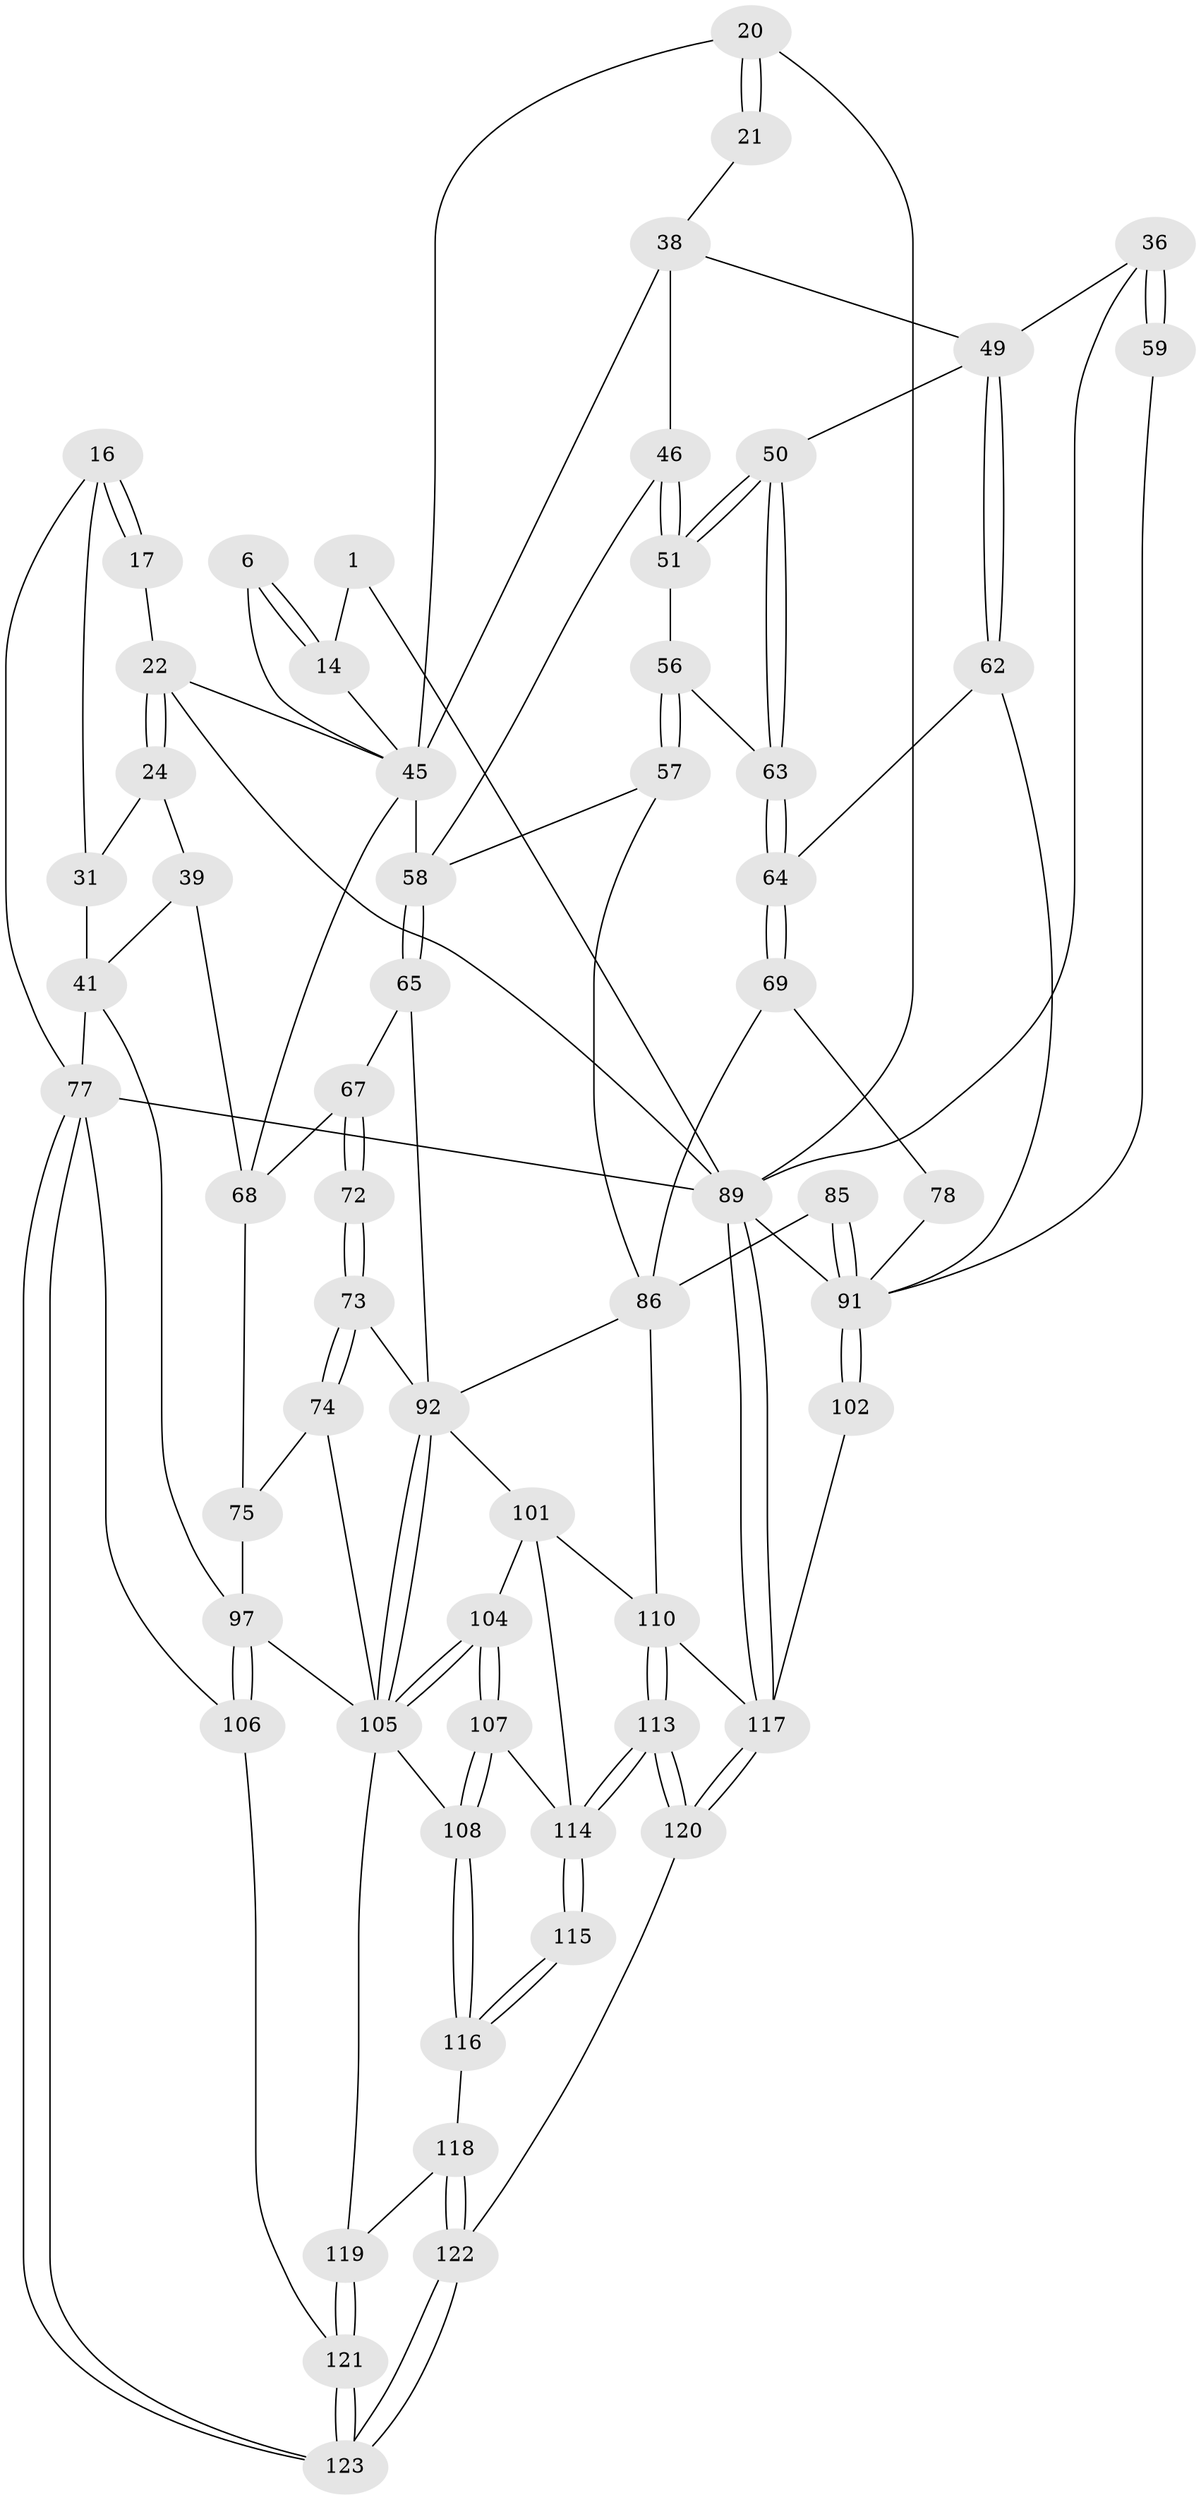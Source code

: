 // original degree distribution, {3: 0.024390243902439025, 4: 0.21138211382113822, 6: 0.2032520325203252, 5: 0.5609756097560976}
// Generated by graph-tools (version 1.1) at 2025/59/03/09/25 04:59:49]
// undirected, 61 vertices, 138 edges
graph export_dot {
graph [start="1"]
  node [color=gray90,style=filled];
  1 [pos="+0.38909732587575296+0"];
  6 [pos="+0.35908312169852163+0.17613562286787826"];
  14 [pos="+0.5221808946760246+0.07318617279167883",super="+5"];
  16 [pos="+0.04956049615387302+0.14603729929379755"];
  17 [pos="+0.07779837517611028+0.13068869518793183"];
  20 [pos="+0.8798579921129176+0.15226215737961704",super="+11+12"];
  21 [pos="+0.8185582602314316+0.22895357010015147"];
  22 [pos="+0.14307341164096415+0.16146965919682113",super="+10"];
  24 [pos="+0.18888245880404483+0.25080186894504",super="+23"];
  31 [pos="+0.07743472161103558+0.21165754774720189",super="+30"];
  36 [pos="+0.9223025573221348+0.37089464401284994",super="+34+35"];
  38 [pos="+0.8285432328126692+0.3043780744185036",super="+29"];
  39 [pos="+0.24913318241843185+0.3489760834624731"];
  41 [pos="+0.11594984275192845+0.3436110707946064",super="+40+32"];
  45 [pos="+0.5103162015144961+0.3964453064237495",super="+26+27"];
  46 [pos="+0.8168763337368924+0.31689493730046797",super="+43"];
  49 [pos="+0.8738050930649838+0.44854118871418386",super="+37"];
  50 [pos="+0.8408926659372622+0.45789723136757354"];
  51 [pos="+0.7632548964018067+0.4129750115077356"];
  56 [pos="+0.7507589202789753+0.42318767077785124"];
  57 [pos="+0.6170482584558602+0.48206462384461735"];
  58 [pos="+0.5808905992811345+0.45317439871613213",super="+44"];
  59 [pos="+1+0.43187006088639535"];
  62 [pos="+0.8964533670741932+0.5385643271033109"];
  63 [pos="+0.8105896746883566+0.5035365206550075"];
  64 [pos="+0.8103366937778532+0.5058468224843072"];
  65 [pos="+0.4648935716025703+0.5724648188893062"];
  67 [pos="+0.3928021193067103+0.5292368275571661",super="+66"];
  68 [pos="+0.3883671480217996+0.5204093511893436",super="+47+48"];
  69 [pos="+0.7559984010547491+0.5627766675117911"];
  72 [pos="+0.32651997437594865+0.6261320900576052"];
  73 [pos="+0.3226117568963664+0.6289681308113753"];
  74 [pos="+0.26004090925107015+0.6394888750661335"];
  75 [pos="+0.2553408881546886+0.6375257908515847",super="+71+55"];
  77 [pos="+0+1",super="+15+33"];
  78 [pos="+0.8839834275381754+0.5855388595060137"];
  85 [pos="+0.7347269238649926+0.6824949195829891"];
  86 [pos="+0.7267778770063782+0.681716772480505",super="+80"];
  89 [pos="+1+1",super="+4+19"];
  91 [pos="+0.8760453965138841+0.7203486568097626",super="+90+84"];
  92 [pos="+0.45761097304895393+0.7370208524627492",super="+82+83+81"];
  97 [pos="+0.1359286051273308+0.7554996401318486",super="+79"];
  101 [pos="+0.6000729926161654+0.792298811538479",super="+100"];
  102 [pos="+0.9010080406550414+0.8214435047530879"];
  104 [pos="+0.44851416365022234+0.8015119924740232"];
  105 [pos="+0.4475554628603124+0.7859247153668294",super="+96+93"];
  106 [pos="+0.07968637219118263+0.860698030595339",super="+76+54"];
  107 [pos="+0.44540582117917804+0.8184451169176543"];
  108 [pos="+0.42595986782973766+0.8412775363818559"];
  110 [pos="+0.74529764312434+0.8811424773233726",super="+99+98"];
  113 [pos="+0.6581028241806175+1"];
  114 [pos="+0.6112331785443698+1",super="+111+112"];
  115 [pos="+0.563506694997269+0.9646120512798384"];
  116 [pos="+0.420111262655386+0.8917167330311169"];
  117 [pos="+0.7427860427575538+1",super="+109+103"];
  118 [pos="+0.4046937613756367+0.9178992935907307"];
  119 [pos="+0.2627517512585234+0.9279022584394477"];
  120 [pos="+0.6658614610265511+1"];
  121 [pos="+0.19089104044338615+1"];
  122 [pos="+0.4513539872356885+1"];
  123 [pos="+0.1803541921906319+1"];
  1 -- 14;
  1 -- 89;
  6 -- 14 [weight=2];
  6 -- 14;
  6 -- 45;
  14 -- 45;
  16 -- 17;
  16 -- 17;
  16 -- 31;
  16 -- 77;
  17 -- 22 [weight=2];
  20 -- 21 [weight=2];
  20 -- 21;
  20 -- 89 [weight=2];
  20 -- 45;
  21 -- 38;
  22 -- 24 [weight=2];
  22 -- 24;
  22 -- 89;
  22 -- 45;
  24 -- 31;
  24 -- 39;
  31 -- 41 [weight=2];
  36 -- 59 [weight=2];
  36 -- 59;
  36 -- 89;
  36 -- 49;
  38 -- 46 [weight=2];
  38 -- 45;
  38 -- 49;
  39 -- 41;
  39 -- 68;
  41 -- 97;
  41 -- 77;
  45 -- 68 [weight=2];
  45 -- 58;
  46 -- 51;
  46 -- 51;
  46 -- 58;
  49 -- 50;
  49 -- 62;
  49 -- 62;
  50 -- 51;
  50 -- 51;
  50 -- 63;
  50 -- 63;
  51 -- 56;
  56 -- 57;
  56 -- 57;
  56 -- 63;
  57 -- 58;
  57 -- 86;
  58 -- 65;
  58 -- 65;
  59 -- 91;
  62 -- 64;
  62 -- 91;
  63 -- 64;
  63 -- 64;
  64 -- 69;
  64 -- 69;
  65 -- 67;
  65 -- 92;
  67 -- 68;
  67 -- 72 [weight=2];
  67 -- 72;
  68 -- 75 [weight=2];
  69 -- 78;
  69 -- 86;
  72 -- 73;
  72 -- 73;
  73 -- 74;
  73 -- 74;
  73 -- 92;
  74 -- 75;
  74 -- 105;
  75 -- 97 [weight=2];
  77 -- 123;
  77 -- 123;
  77 -- 89 [weight=2];
  77 -- 106 [weight=2];
  78 -- 91 [weight=2];
  85 -- 86;
  85 -- 91 [weight=2];
  85 -- 91;
  86 -- 110;
  86 -- 92;
  89 -- 117;
  89 -- 117;
  89 -- 91;
  91 -- 102 [weight=2];
  91 -- 102;
  92 -- 105 [weight=2];
  92 -- 105;
  92 -- 101;
  97 -- 106 [weight=2];
  97 -- 106;
  97 -- 105;
  101 -- 104;
  101 -- 114;
  101 -- 110;
  102 -- 117;
  104 -- 105;
  104 -- 105;
  104 -- 107;
  104 -- 107;
  105 -- 119;
  105 -- 108;
  106 -- 121;
  107 -- 108;
  107 -- 108;
  107 -- 114;
  108 -- 116;
  108 -- 116;
  110 -- 113;
  110 -- 113;
  110 -- 117 [weight=2];
  113 -- 114;
  113 -- 114;
  113 -- 120;
  113 -- 120;
  114 -- 115 [weight=2];
  114 -- 115;
  115 -- 116;
  115 -- 116;
  116 -- 118;
  117 -- 120;
  117 -- 120;
  118 -- 119;
  118 -- 122;
  118 -- 122;
  119 -- 121;
  119 -- 121;
  120 -- 122;
  121 -- 123;
  121 -- 123;
  122 -- 123;
  122 -- 123;
}
